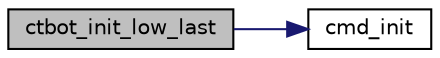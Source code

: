 digraph G
{
  edge [fontname="Helvetica",fontsize="10",labelfontname="Helvetica",labelfontsize="10"];
  node [fontname="Helvetica",fontsize="10",shape=record];
  rankdir="LR";
  Node1 [label="ctbot_init_low_last",height=0.2,width=0.4,color="black", fillcolor="grey75", style="filled" fontcolor="black"];
  Node1 -> Node2 [color="midnightblue",fontsize="10",style="solid",fontname="Helvetica"];
  Node2 [label="cmd_init",height=0.2,width=0.4,color="black", fillcolor="white", style="filled",URL="$cmd__tools_8h.html#ae8dd20b10b69ab4dffe697fd277cc728",tooltip="Initialisiert die Eingabekonsole fuer RemoteCalls."];
}
